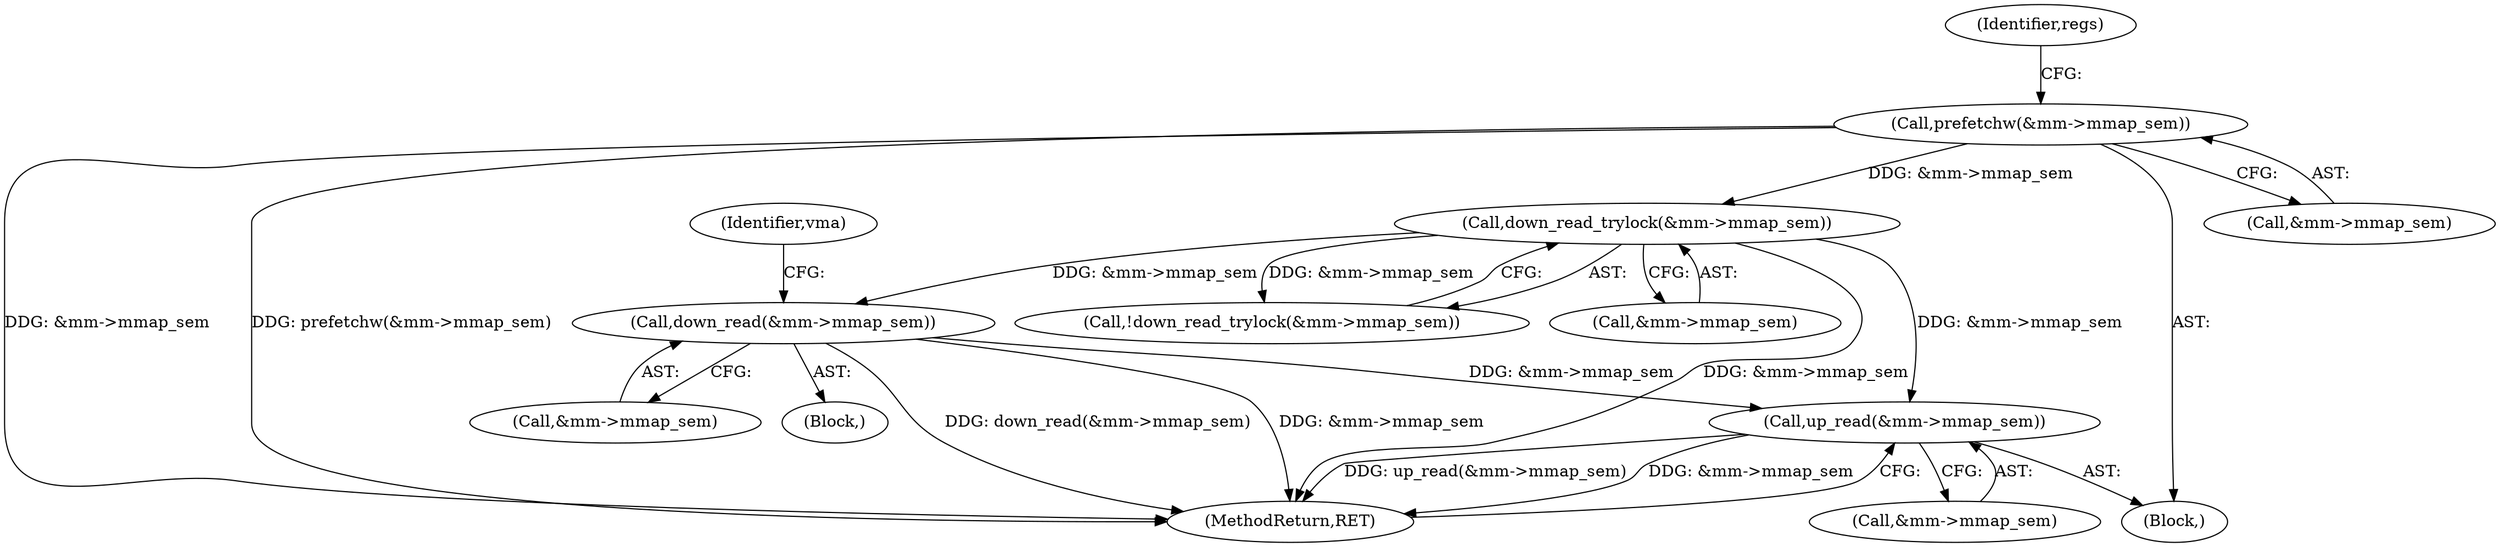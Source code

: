 digraph "0_linux_a8b0ca17b80e92faab46ee7179ba9e99ccb61233_52@API" {
"1000447" [label="(Call,up_read(&mm->mmap_sem))"];
"1000262" [label="(Call,down_read_trylock(&mm->mmap_sem))"];
"1000158" [label="(Call,prefetchw(&mm->mmap_sem))"];
"1000287" [label="(Call,down_read(&mm->mmap_sem))"];
"1000288" [label="(Call,&mm->mmap_sem)"];
"1000261" [label="(Call,!down_read_trylock(&mm->mmap_sem))"];
"1000452" [label="(MethodReturn,RET)"];
"1000119" [label="(Block,)"];
"1000448" [label="(Call,&mm->mmap_sem)"];
"1000166" [label="(Identifier,regs)"];
"1000296" [label="(Identifier,vma)"];
"1000267" [label="(Block,)"];
"1000287" [label="(Call,down_read(&mm->mmap_sem))"];
"1000263" [label="(Call,&mm->mmap_sem)"];
"1000158" [label="(Call,prefetchw(&mm->mmap_sem))"];
"1000159" [label="(Call,&mm->mmap_sem)"];
"1000447" [label="(Call,up_read(&mm->mmap_sem))"];
"1000262" [label="(Call,down_read_trylock(&mm->mmap_sem))"];
"1000447" -> "1000119"  [label="AST: "];
"1000447" -> "1000448"  [label="CFG: "];
"1000448" -> "1000447"  [label="AST: "];
"1000452" -> "1000447"  [label="CFG: "];
"1000447" -> "1000452"  [label="DDG: up_read(&mm->mmap_sem)"];
"1000447" -> "1000452"  [label="DDG: &mm->mmap_sem"];
"1000262" -> "1000447"  [label="DDG: &mm->mmap_sem"];
"1000287" -> "1000447"  [label="DDG: &mm->mmap_sem"];
"1000262" -> "1000261"  [label="AST: "];
"1000262" -> "1000263"  [label="CFG: "];
"1000263" -> "1000262"  [label="AST: "];
"1000261" -> "1000262"  [label="CFG: "];
"1000262" -> "1000452"  [label="DDG: &mm->mmap_sem"];
"1000262" -> "1000261"  [label="DDG: &mm->mmap_sem"];
"1000158" -> "1000262"  [label="DDG: &mm->mmap_sem"];
"1000262" -> "1000287"  [label="DDG: &mm->mmap_sem"];
"1000158" -> "1000119"  [label="AST: "];
"1000158" -> "1000159"  [label="CFG: "];
"1000159" -> "1000158"  [label="AST: "];
"1000166" -> "1000158"  [label="CFG: "];
"1000158" -> "1000452"  [label="DDG: &mm->mmap_sem"];
"1000158" -> "1000452"  [label="DDG: prefetchw(&mm->mmap_sem)"];
"1000287" -> "1000267"  [label="AST: "];
"1000287" -> "1000288"  [label="CFG: "];
"1000288" -> "1000287"  [label="AST: "];
"1000296" -> "1000287"  [label="CFG: "];
"1000287" -> "1000452"  [label="DDG: down_read(&mm->mmap_sem)"];
"1000287" -> "1000452"  [label="DDG: &mm->mmap_sem"];
}
